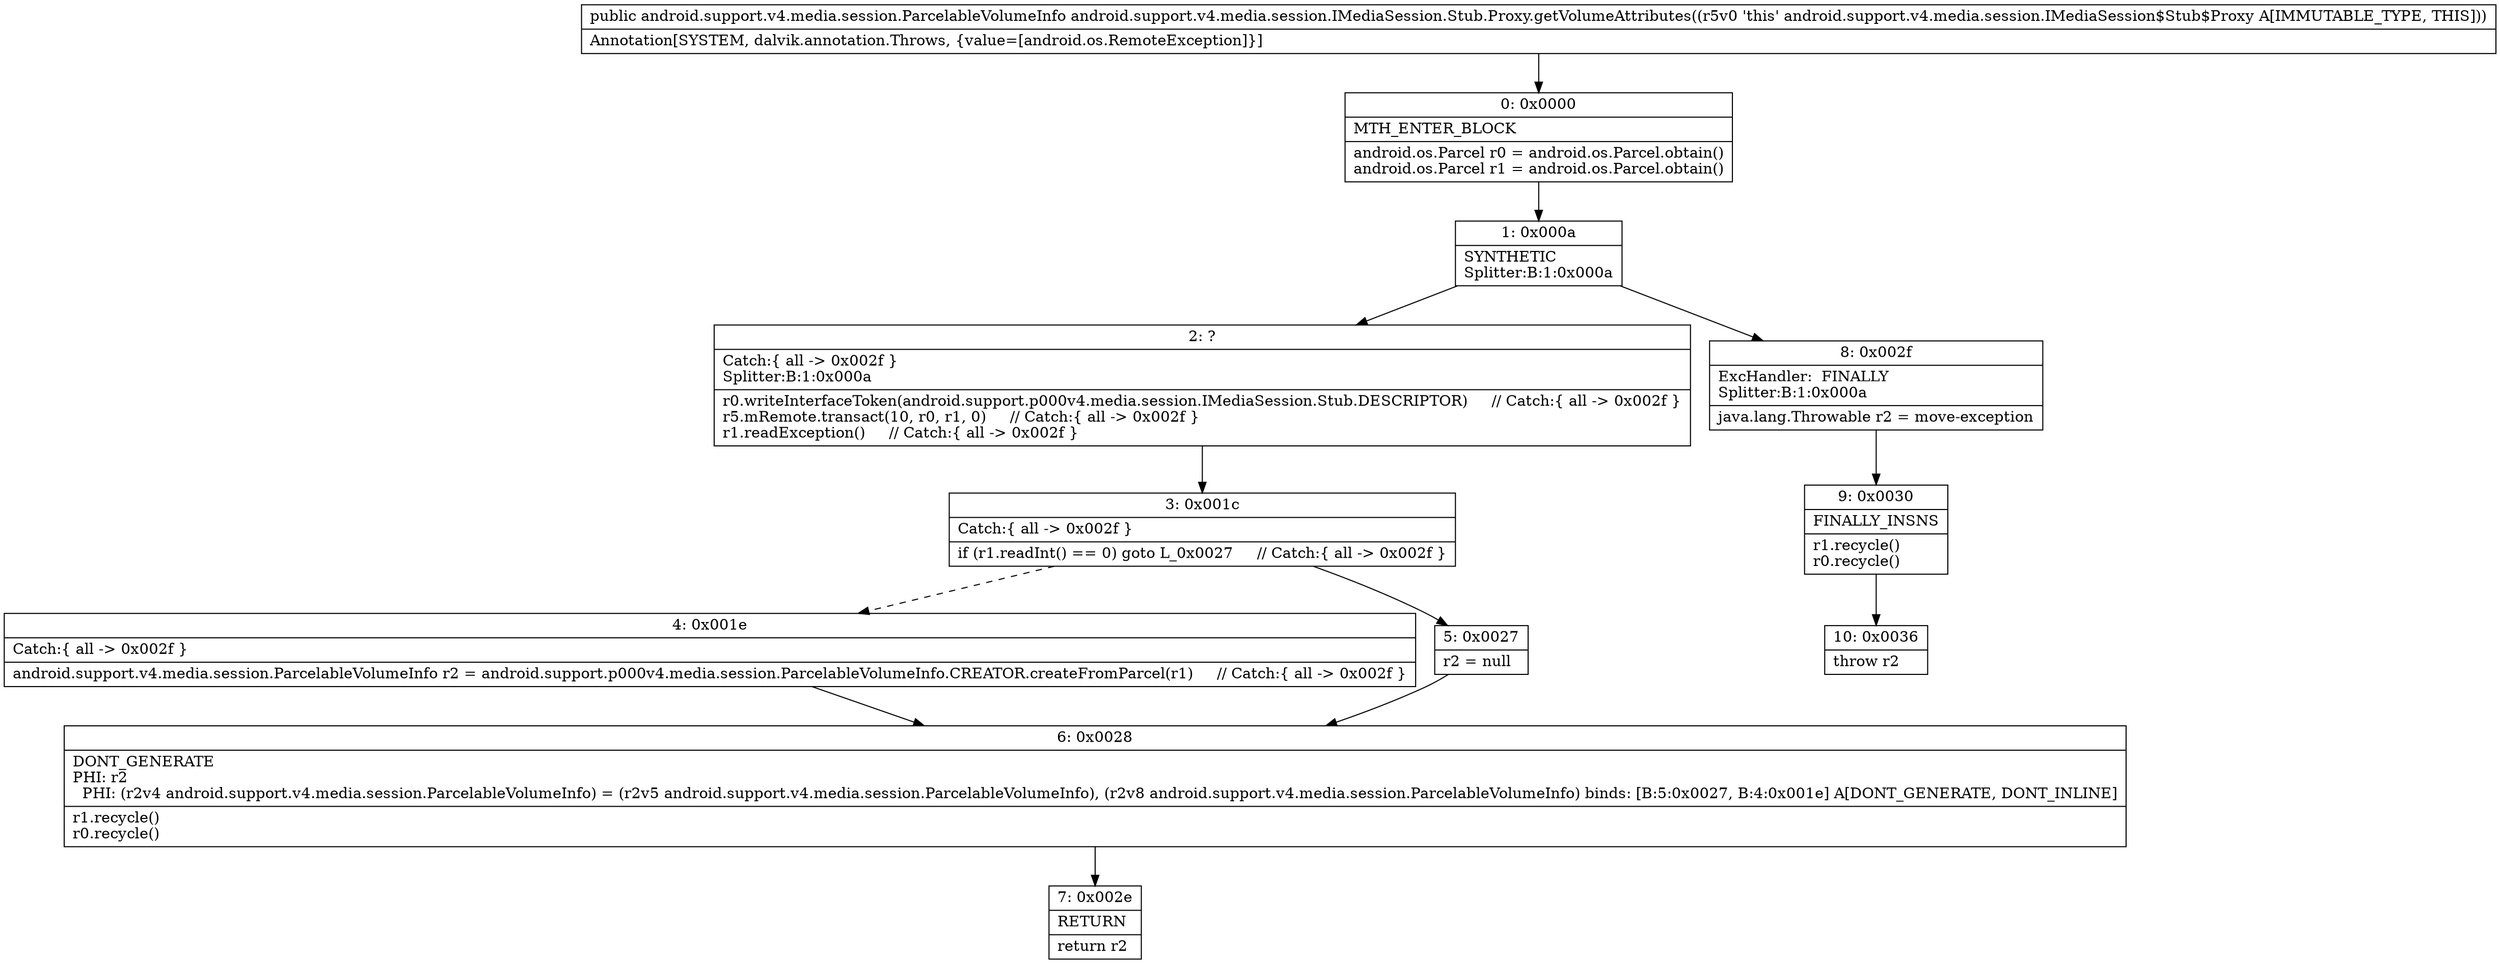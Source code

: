 digraph "CFG forandroid.support.v4.media.session.IMediaSession.Stub.Proxy.getVolumeAttributes()Landroid\/support\/v4\/media\/session\/ParcelableVolumeInfo;" {
Node_0 [shape=record,label="{0\:\ 0x0000|MTH_ENTER_BLOCK\l|android.os.Parcel r0 = android.os.Parcel.obtain()\landroid.os.Parcel r1 = android.os.Parcel.obtain()\l}"];
Node_1 [shape=record,label="{1\:\ 0x000a|SYNTHETIC\lSplitter:B:1:0x000a\l}"];
Node_2 [shape=record,label="{2\:\ ?|Catch:\{ all \-\> 0x002f \}\lSplitter:B:1:0x000a\l|r0.writeInterfaceToken(android.support.p000v4.media.session.IMediaSession.Stub.DESCRIPTOR)     \/\/ Catch:\{ all \-\> 0x002f \}\lr5.mRemote.transact(10, r0, r1, 0)     \/\/ Catch:\{ all \-\> 0x002f \}\lr1.readException()     \/\/ Catch:\{ all \-\> 0x002f \}\l}"];
Node_3 [shape=record,label="{3\:\ 0x001c|Catch:\{ all \-\> 0x002f \}\l|if (r1.readInt() == 0) goto L_0x0027     \/\/ Catch:\{ all \-\> 0x002f \}\l}"];
Node_4 [shape=record,label="{4\:\ 0x001e|Catch:\{ all \-\> 0x002f \}\l|android.support.v4.media.session.ParcelableVolumeInfo r2 = android.support.p000v4.media.session.ParcelableVolumeInfo.CREATOR.createFromParcel(r1)     \/\/ Catch:\{ all \-\> 0x002f \}\l}"];
Node_5 [shape=record,label="{5\:\ 0x0027|r2 = null\l}"];
Node_6 [shape=record,label="{6\:\ 0x0028|DONT_GENERATE\lPHI: r2 \l  PHI: (r2v4 android.support.v4.media.session.ParcelableVolumeInfo) = (r2v5 android.support.v4.media.session.ParcelableVolumeInfo), (r2v8 android.support.v4.media.session.ParcelableVolumeInfo) binds: [B:5:0x0027, B:4:0x001e] A[DONT_GENERATE, DONT_INLINE]\l|r1.recycle()\lr0.recycle()\l}"];
Node_7 [shape=record,label="{7\:\ 0x002e|RETURN\l|return r2\l}"];
Node_8 [shape=record,label="{8\:\ 0x002f|ExcHandler:  FINALLY\lSplitter:B:1:0x000a\l|java.lang.Throwable r2 = move\-exception\l}"];
Node_9 [shape=record,label="{9\:\ 0x0030|FINALLY_INSNS\l|r1.recycle()\lr0.recycle()\l}"];
Node_10 [shape=record,label="{10\:\ 0x0036|throw r2\l}"];
MethodNode[shape=record,label="{public android.support.v4.media.session.ParcelableVolumeInfo android.support.v4.media.session.IMediaSession.Stub.Proxy.getVolumeAttributes((r5v0 'this' android.support.v4.media.session.IMediaSession$Stub$Proxy A[IMMUTABLE_TYPE, THIS]))  | Annotation[SYSTEM, dalvik.annotation.Throws, \{value=[android.os.RemoteException]\}]\l}"];
MethodNode -> Node_0;
Node_0 -> Node_1;
Node_1 -> Node_2;
Node_1 -> Node_8;
Node_2 -> Node_3;
Node_3 -> Node_4[style=dashed];
Node_3 -> Node_5;
Node_4 -> Node_6;
Node_5 -> Node_6;
Node_6 -> Node_7;
Node_8 -> Node_9;
Node_9 -> Node_10;
}


